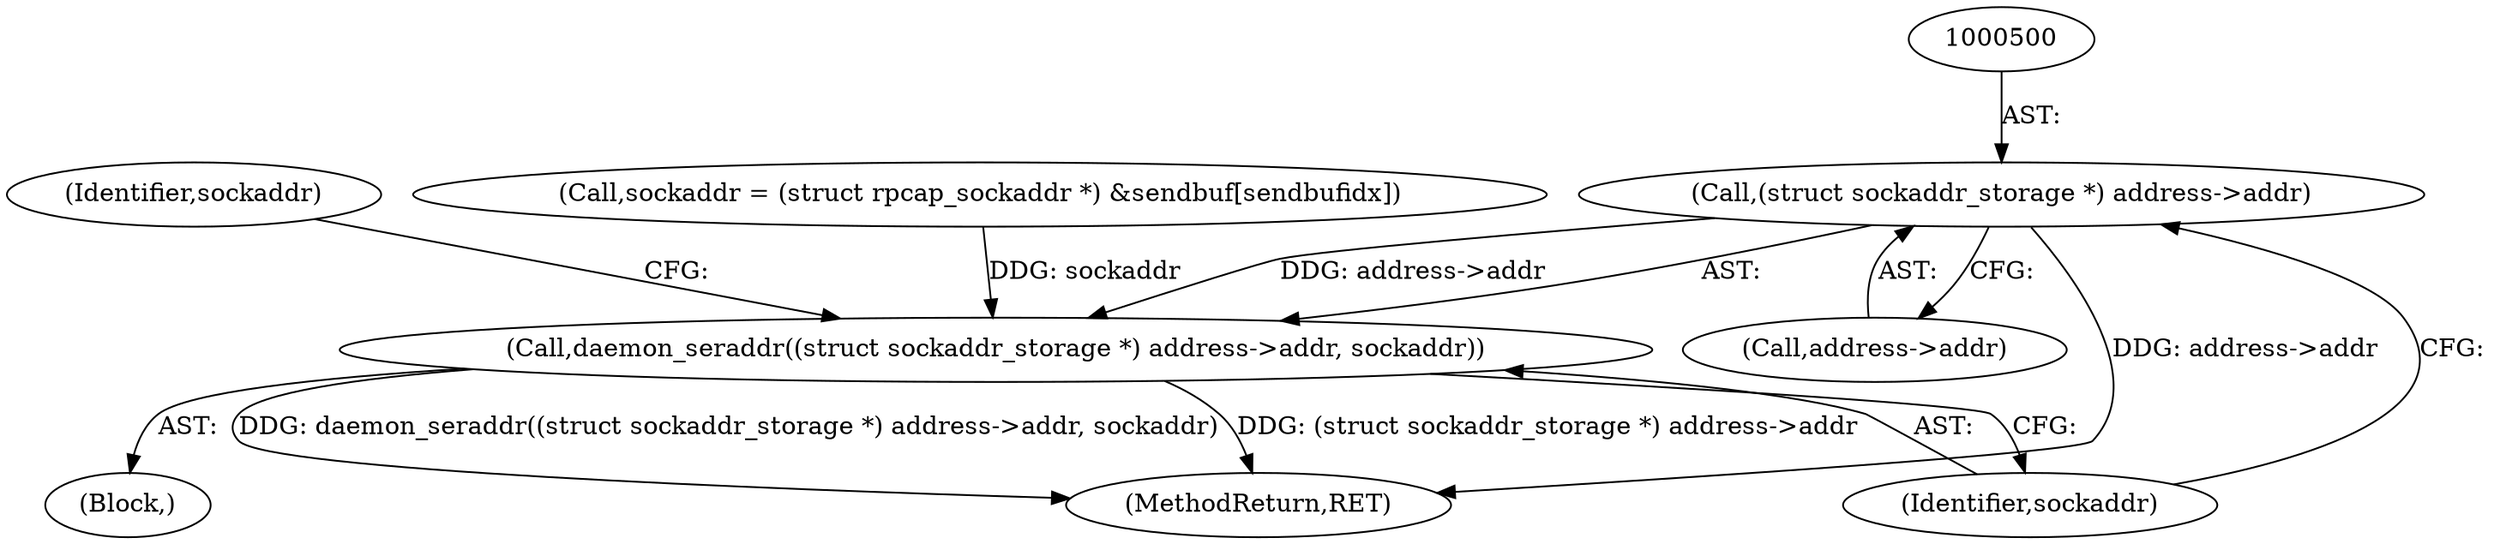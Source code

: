 digraph "0_libpcap_617b12c0339db4891d117b661982126c495439ea@pointer" {
"1000499" [label="(Call,(struct sockaddr_storage *) address->addr)"];
"1000498" [label="(Call,daemon_seraddr((struct sockaddr_storage *) address->addr, sockaddr))"];
"1000501" [label="(Call,address->addr)"];
"1000652" [label="(MethodReturn,RET)"];
"1000498" [label="(Call,daemon_seraddr((struct sockaddr_storage *) address->addr, sockaddr))"];
"1000499" [label="(Call,(struct sockaddr_storage *) address->addr)"];
"1000506" [label="(Identifier,sockaddr)"];
"1000504" [label="(Identifier,sockaddr)"];
"1000471" [label="(Block,)"];
"1000474" [label="(Call,sockaddr = (struct rpcap_sockaddr *) &sendbuf[sendbufidx])"];
"1000499" -> "1000498"  [label="AST: "];
"1000499" -> "1000501"  [label="CFG: "];
"1000500" -> "1000499"  [label="AST: "];
"1000501" -> "1000499"  [label="AST: "];
"1000504" -> "1000499"  [label="CFG: "];
"1000499" -> "1000652"  [label="DDG: address->addr"];
"1000499" -> "1000498"  [label="DDG: address->addr"];
"1000498" -> "1000471"  [label="AST: "];
"1000498" -> "1000504"  [label="CFG: "];
"1000504" -> "1000498"  [label="AST: "];
"1000506" -> "1000498"  [label="CFG: "];
"1000498" -> "1000652"  [label="DDG: daemon_seraddr((struct sockaddr_storage *) address->addr, sockaddr)"];
"1000498" -> "1000652"  [label="DDG: (struct sockaddr_storage *) address->addr"];
"1000474" -> "1000498"  [label="DDG: sockaddr"];
}
